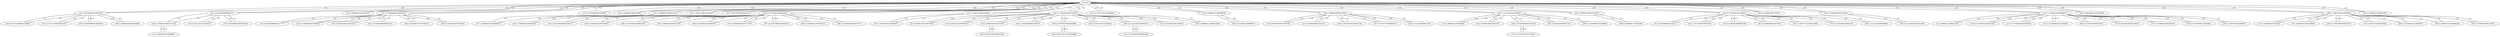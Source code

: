 graph {
n0 [label="n0 (0.0)"];
n1 [label="n1 (3.129390835762024)"];
n2 [label="n2 (2.4339176416397095)"];
n3 [label="n3 (2.698421359062195)"];
n4 [label="n4 (3.888544201850891)"];
n5 [label="n5 (2.385902523994446)"];
n6 [label="n6 (3.0959179401397705)"];
n7 [label="n7 (2.382788300514221)"];
n8 [label="n8 (2.7078624963760376)"];
n9 [label="n9 (1.9103646278381348)"];
n10 [label="n10 (2.5119593143463135)"];
n11 [label="n11 (2.7736592292785645)"];
n12 [label="n12 (1.665343999862671)"];
n13 [label="n13 (2.7164942026138306)"];
n14 [label="n14 (3.694093704223633)"];
n15 [label="n15 (1.3839006423950195)"];
n16 [label="n16 (2.824145197868347)"];
n17 [label="n17 (2.737084984779358)"];
n18 [label="n18 (2.586546301841736)"];
n19 [label="n19 (3.2787463665008545)"];
n20 [label="n20 (3.348208785057068)"];
n21 [label="n21 (3.494628667831421)"];
n22 [label="n22 (3.197138547897339)"];
n23 [label="n23 (1.7860835790634155)"];
n24 [label="n24 (2.938463568687439)"];
n25 [label="n25 (2.3001749515533447)"];
n26 [label="n26 (3.5816975831985474)"];
n27 [label="n27 (2.9917678833007812)"];
n28 [label="n28 (2.7499245405197144)"];
n29 [label="n29 (1.0075644254684448)"];
n30 [label="n30 (3.451164722442627)"];
n31 [label="n31 (1.804331660270691)"];
n32 [label="n32 (1.2092829942703247)"];
n33 [label="n33 (3.1027125120162964)"];
n34 [label="n34 (3.0501608848571777)"];
n35 [label="n35 (1.889912724494934)"];
n36 [label="n36 (2.6728458404541016)"];
n37 [label="n37 (3.5668307542800903)"];
n38 [label="n38 (2.9537250995635986)"];
n39 [label="n39 (1.892643928527832)"];
n40 [label="n40 (1.312120795249939)"];
n41 [label="n41 (2.6950730085372925)"];
n42 [label="n42 (1.357639193534851)"];
n43 [label="n43 (2.22668194770813)"];
n44 [label="n44 (2.4147942066192627)"];
n45 [label="n45 (3.166959285736084)"];
n46 [label="n46 (2.3838188648223877)"];
n47 [label="n47 (3.3587944507598877)"];
n48 [label="n48 (3.423583149909973)"];
n49 [label="n49 (2.365680456161499)"];
n50 [label="n50 (3.5268365144729614)"];
n51 [label="n51 (2.600807309150696)"];
n52 [label="n52 (1.5048913955688477)"];
n53 [label="n53 (3.1013110876083374)"];
n54 [label="n54 (2.796583652496338)"];
n55 [label="n55 (3.5920324325561523)"];
n56 [label="n56 (2.5767838954925537)"];
n57 [label="n57 (3.574377655982971)"];
n58 [label="n58 (2.5976563692092896)"];
n59 [label="n59 (2.3167604207992554)"];
n60 [label="n60 (3.237691044807434)"];
n61 [label="n61 (2.449850082397461)"];
n62 [label="n62 (2.632844090461731)"];
n63 [label="n63 (2.6823841333389282)"];
n64 [label="n64 (2.505102515220642)"];
n65 [label="n65 (2.668439030647278)"];
n66 [label="n66 (3.555290102958679)"];
n67 [label="n67 (2.4397714138031006)"];
n68 [label="n68 (3.4126282930374146)"];
n69 [label="n69 (2.2122528553009033)"];
n70 [label="n70 (3.0430946350097656)"];
n71 [label="n71 (4.151872992515564)"];
n72 [label="n72 (2.263830304145813)"];
n73 [label="n73 (2.407247304916382)"];
n74 [label="n74 (2.0468485355377197)"];
n75 [label="n75 (2.6514910459518433)"];
n76 [label="n76 (2.472429037094116)"];
n77 [label="n77 (2.933862328529358)"];
n78 [label="n78 (3.5736199617385864)"];
n79 [label="n79 (2.9468849897384644)"];
n80 [label="n80 (2.511420249938965)"];
n81 [label="n81 (2.9199559688568115)"];
n82 [label="n82 (4.10212504863739)"];
n83 [label="n83 (2.8330472707748413)"];
n84 [label="n84 (3.3720524311065674)"];
n85 [label="n85 (2.8089821338653564)"];
n86 [label="n86 (2.5660977363586426)"];
n87 [label="n87 (2.5933780670166016)"];
n88 [label="n88 (2.3186029195785522)"];
n89 [label="n89 (1.3983769416809082)"];
n90 [label="n90 (3.4866453409194946)"];
n91 [label="n91 (3.183901786804199)"];
n92 [label="n92 (3.500701904296875)"];
n93 [label="n93 (3.8621851205825806)"];
n94 [label="n94 (2.543532967567444)"];
n95 [label="n95 (3.697704553604126)"];
n96 [label="n96 (3.2093634605407715)"];
n97 [label="n97 (2.678057909011841)"];
n98 [label="n98 (4.408588171005249)"];
n99 [label="n99 (3.2344666719436646)"];
n0 -- n42 [weight=1.0 label=1.0];
n0 -- n35 [weight=1.0 label=1.0];
n0 -- n32 [weight=1.0 label=1.0];
n0 -- n0 [weight=1.0 label=1.0];
n0 -- n52 [weight=1.0 label=1.0];
n0 -- n9 [weight=1.0 label=1.0];
n0 -- n17 [weight=1.0 label=1.0];
n0 -- n43 [weight=1.0 label=1.0];
n0 -- n12 [weight=1.0 label=1.0];
n0 -- n40 [weight=1.0 label=1.0];
n0 -- n91 [weight=1.0 label=1.0];
n0 -- n39 [weight=1.0 label=1.0];
n0 -- n41 [weight=1.0 label=1.0];
n0 -- n89 [weight=1.0 label=1.0];
n0 -- n15 [weight=1.0 label=1.0];
n0 -- n63 [weight=1.0 label=1.0];
n0 -- n29 [weight=1.0 label=1.0];
n0 -- n25 [weight=1.0 label=1.0];
n0 -- n31 [weight=1.0 label=1.0];
n0 -- n27 [weight=1.0 label=1.0];
n0 -- n20 [weight=1.0 label=1.0];
n0 -- n23 [weight=1.0 label=1.0];
n0 -- n49 [weight=1.0 label=1.0];
n0 -- n14 [weight=1.0 label=1.0];
n0 -- n0 [weight=1.0 label=1.0];
n0 -- n33 [weight=1.0 label=1.0];
n1 -- n89 [weight=1.0 label=1.0];
n2 -- n32 [weight=1.0 label=1.0];
n3 -- n52 [weight=1.0 label=1.0];
n4 -- n28 [weight=1.0 label=1.0];
n5 -- n40 [weight=1.0 label=1.0];
n6 -- n39 [weight=1.0 label=1.0];
n7 -- n42 [weight=1.0 label=1.0];
n8 -- n40 [weight=1.0 label=1.0];
n9 -- n79 [weight=1.0 label=1.0];
n9 -- n90 [weight=1.0 label=1.0];
n9 -- n0 [weight=1.0 label=1.0];
n9 -- n38 [weight=1.0 label=1.0];
n9 -- n53 [weight=1.0 label=1.0];
n10 -- n52 [weight=1.0 label=1.0];
n11 -- n52 [weight=1.0 label=1.0];
n12 -- n70 [weight=1.0 label=1.0];
n12 -- n30 [weight=1.0 label=1.0];
n12 -- n28 [weight=1.0 label=1.0];
n12 -- n0 [weight=1.0 label=1.0];
n13 -- n52 [weight=1.0 label=1.0];
n14 -- n0 [weight=1.0 label=1.0];
n15 -- n34 [weight=1.0 label=1.0];
n15 -- n81 [weight=1.0 label=1.0];
n15 -- n94 [weight=1.0 label=1.0];
n15 -- n45 [weight=1.0 label=1.0];
n15 -- n55 [weight=1.0 label=1.0];
n15 -- n0 [weight=1.0 label=1.0];
n15 -- n83 [weight=1.0 label=1.0];
n16 -- n32 [weight=1.0 label=1.0];
n17 -- n0 [weight=1.0 label=1.0];
n18 -- n32 [weight=1.0 label=1.0];
n18 -- n95 [weight=1.0 label=1.0];
n19 -- n69 [weight=1.0 label=1.0];
n20 -- n0 [weight=1.0 label=1.0];
n21 -- n39 [weight=1.0 label=1.0];
n22 -- n42 [weight=1.0 label=1.0];
n23 -- n54 [weight=1.0 label=1.0];
n23 -- n0 [weight=1.0 label=1.0];
n23 -- n37 [weight=1.0 label=1.0];
n24 -- n42 [weight=1.0 label=1.0];
n25 -- n0 [weight=1.0 label=1.0];
n26 -- n39 [weight=1.0 label=1.0];
n27 -- n0 [weight=1.0 label=1.0];
n28 -- n4 [weight=1.0 label=1.0];
n28 -- n12 [weight=1.0 label=1.0];
n29 -- n74 [weight=1.0 label=1.0];
n29 -- n88 [weight=1.0 label=1.0];
n29 -- n50 [weight=1.0 label=1.0];
n29 -- n59 [weight=1.0 label=1.0];
n29 -- n65 [weight=1.0 label=1.0];
n29 -- n66 [weight=1.0 label=1.0];
n29 -- n96 [weight=1.0 label=1.0];
n29 -- n87 [weight=1.0 label=1.0];
n29 -- n0 [weight=1.0 label=1.0];
n29 -- n44 [weight=1.0 label=1.0];
n30 -- n12 [weight=1.0 label=1.0];
n31 -- n47 [weight=1.0 label=1.0];
n31 -- n0 [weight=1.0 label=1.0];
n32 -- n16 [weight=1.0 label=1.0];
n32 -- n46 [weight=1.0 label=1.0];
n32 -- n58 [weight=1.0 label=1.0];
n32 -- n72 [weight=1.0 label=1.0];
n32 -- n18 [weight=1.0 label=1.0];
n32 -- n0 [weight=1.0 label=1.0];
n32 -- n69 [weight=1.0 label=1.0];
n32 -- n85 [weight=1.0 label=1.0];
n32 -- n64 [weight=1.0 label=1.0];
n32 -- n2 [weight=1.0 label=1.0];
n33 -- n0 [weight=1.0 label=1.0];
n34 -- n15 [weight=1.0 label=1.0];
n35 -- n48 [weight=1.0 label=1.0];
n35 -- n0 [weight=1.0 label=1.0];
n36 -- n40 [weight=1.0 label=1.0];
n36 -- n71 [weight=1.0 label=1.0];
n37 -- n23 [weight=1.0 label=1.0];
n38 -- n9 [weight=1.0 label=1.0];
n39 -- n6 [weight=1.0 label=1.0];
n39 -- n21 [weight=1.0 label=1.0];
n39 -- n26 [weight=1.0 label=1.0];
n39 -- n82 [weight=1.0 label=1.0];
n39 -- n0 [weight=1.0 label=1.0];
n39 -- n57 [weight=1.0 label=1.0];
n40 -- n0 [weight=1.0 label=1.0];
n40 -- n62 [weight=1.0 label=1.0];
n40 -- n5 [weight=1.0 label=1.0];
n40 -- n36 [weight=1.0 label=1.0];
n40 -- n8 [weight=1.0 label=1.0];
n40 -- n99 [weight=1.0 label=1.0];
n41 -- n98 [weight=1.0 label=1.0];
n41 -- n0 [weight=1.0 label=1.0];
n42 -- n80 [weight=1.0 label=1.0];
n42 -- n0 [weight=1.0 label=1.0];
n42 -- n67 [weight=1.0 label=1.0];
n42 -- n22 [weight=1.0 label=1.0];
n42 -- n7 [weight=1.0 label=1.0];
n42 -- n61 [weight=1.0 label=1.0];
n42 -- n76 [weight=1.0 label=1.0];
n42 -- n24 [weight=1.0 label=1.0];
n43 -- n0 [weight=1.0 label=1.0];
n44 -- n29 [weight=1.0 label=1.0];
n45 -- n15 [weight=1.0 label=1.0];
n46 -- n32 [weight=1.0 label=1.0];
n47 -- n31 [weight=1.0 label=1.0];
n48 -- n35 [weight=1.0 label=1.0];
n49 -- n68 [weight=1.0 label=1.0];
n49 -- n0 [weight=1.0 label=1.0];
n50 -- n29 [weight=1.0 label=1.0];
n51 -- n89 [weight=1.0 label=1.0];
n52 -- n0 [weight=1.0 label=1.0];
n52 -- n11 [weight=1.0 label=1.0];
n52 -- n75 [weight=1.0 label=1.0];
n52 -- n78 [weight=1.0 label=1.0];
n52 -- n3 [weight=1.0 label=1.0];
n52 -- n10 [weight=1.0 label=1.0];
n52 -- n13 [weight=1.0 label=1.0];
n52 -- n92 [weight=1.0 label=1.0];
n52 -- n77 [weight=1.0 label=1.0];
n52 -- n60 [weight=1.0 label=1.0];
n53 -- n9 [weight=1.0 label=1.0];
n54 -- n23 [weight=1.0 label=1.0];
n55 -- n15 [weight=1.0 label=1.0];
n56 -- n89 [weight=1.0 label=1.0];
n57 -- n39 [weight=1.0 label=1.0];
n58 -- n93 [weight=1.0 label=1.0];
n58 -- n32 [weight=1.0 label=1.0];
n59 -- n29 [weight=1.0 label=1.0];
n60 -- n52 [weight=1.0 label=1.0];
n61 -- n42 [weight=1.0 label=1.0];
n62 -- n40 [weight=1.0 label=1.0];
n63 -- n0 [weight=1.0 label=1.0];
n64 -- n32 [weight=1.0 label=1.0];
n65 -- n29 [weight=1.0 label=1.0];
n66 -- n29 [weight=1.0 label=1.0];
n67 -- n42 [weight=1.0 label=1.0];
n68 -- n49 [weight=1.0 label=1.0];
n69 -- n32 [weight=1.0 label=1.0];
n69 -- n19 [weight=1.0 label=1.0];
n70 -- n12 [weight=1.0 label=1.0];
n71 -- n36 [weight=1.0 label=1.0];
n72 -- n32 [weight=1.0 label=1.0];
n73 -- n89 [weight=1.0 label=1.0];
n74 -- n29 [weight=1.0 label=1.0];
n75 -- n52 [weight=1.0 label=1.0];
n76 -- n42 [weight=1.0 label=1.0];
n77 -- n52 [weight=1.0 label=1.0];
n78 -- n52 [weight=1.0 label=1.0];
n79 -- n9 [weight=1.0 label=1.0];
n80 -- n42 [weight=1.0 label=1.0];
n81 -- n15 [weight=1.0 label=1.0];
n82 -- n39 [weight=1.0 label=1.0];
n83 -- n15 [weight=1.0 label=1.0];
n84 -- n89 [weight=1.0 label=1.0];
n85 -- n32 [weight=1.0 label=1.0];
n86 -- n89 [weight=1.0 label=1.0];
n87 -- n29 [weight=1.0 label=1.0];
n88 -- n29 [weight=1.0 label=1.0];
n89 -- n0 [weight=1.0 label=1.0];
n89 -- n1 [weight=1.0 label=1.0];
n89 -- n51 [weight=1.0 label=1.0];
n89 -- n86 [weight=1.0 label=1.0];
n89 -- n97 [weight=1.0 label=1.0];
n89 -- n84 [weight=1.0 label=1.0];
n89 -- n56 [weight=1.0 label=1.0];
n89 -- n73 [weight=1.0 label=1.0];
n90 -- n9 [weight=1.0 label=1.0];
n91 -- n0 [weight=1.0 label=1.0];
n92 -- n52 [weight=1.0 label=1.0];
n93 -- n58 [weight=1.0 label=1.0];
n94 -- n15 [weight=1.0 label=1.0];
n95 -- n18 [weight=1.0 label=1.0];
n96 -- n29 [weight=1.0 label=1.0];
n97 -- n89 [weight=1.0 label=1.0];
n98 -- n41 [weight=1.0 label=1.0];
n99 -- n40 [weight=1.0 label=1.0];
}
